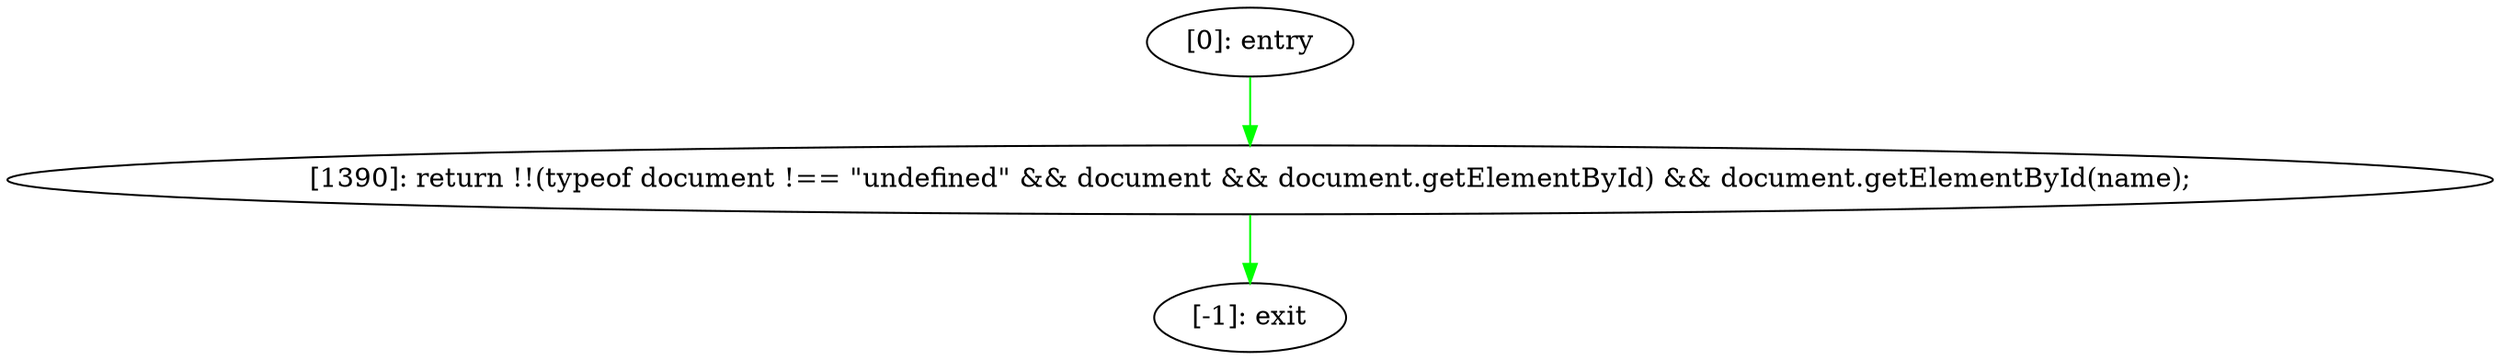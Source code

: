 digraph {
"0" [label="[-1]: exit"] 
"1" [label="[1390]: return !!(typeof document !== \"undefined\" && document && document.getElementById) && document.getElementById(name);\n"] 
"2" [label="[0]: entry"] 
"1" -> "0" [label="" color="green"] 
"2" -> "1" [label="" color="green"] 
}
